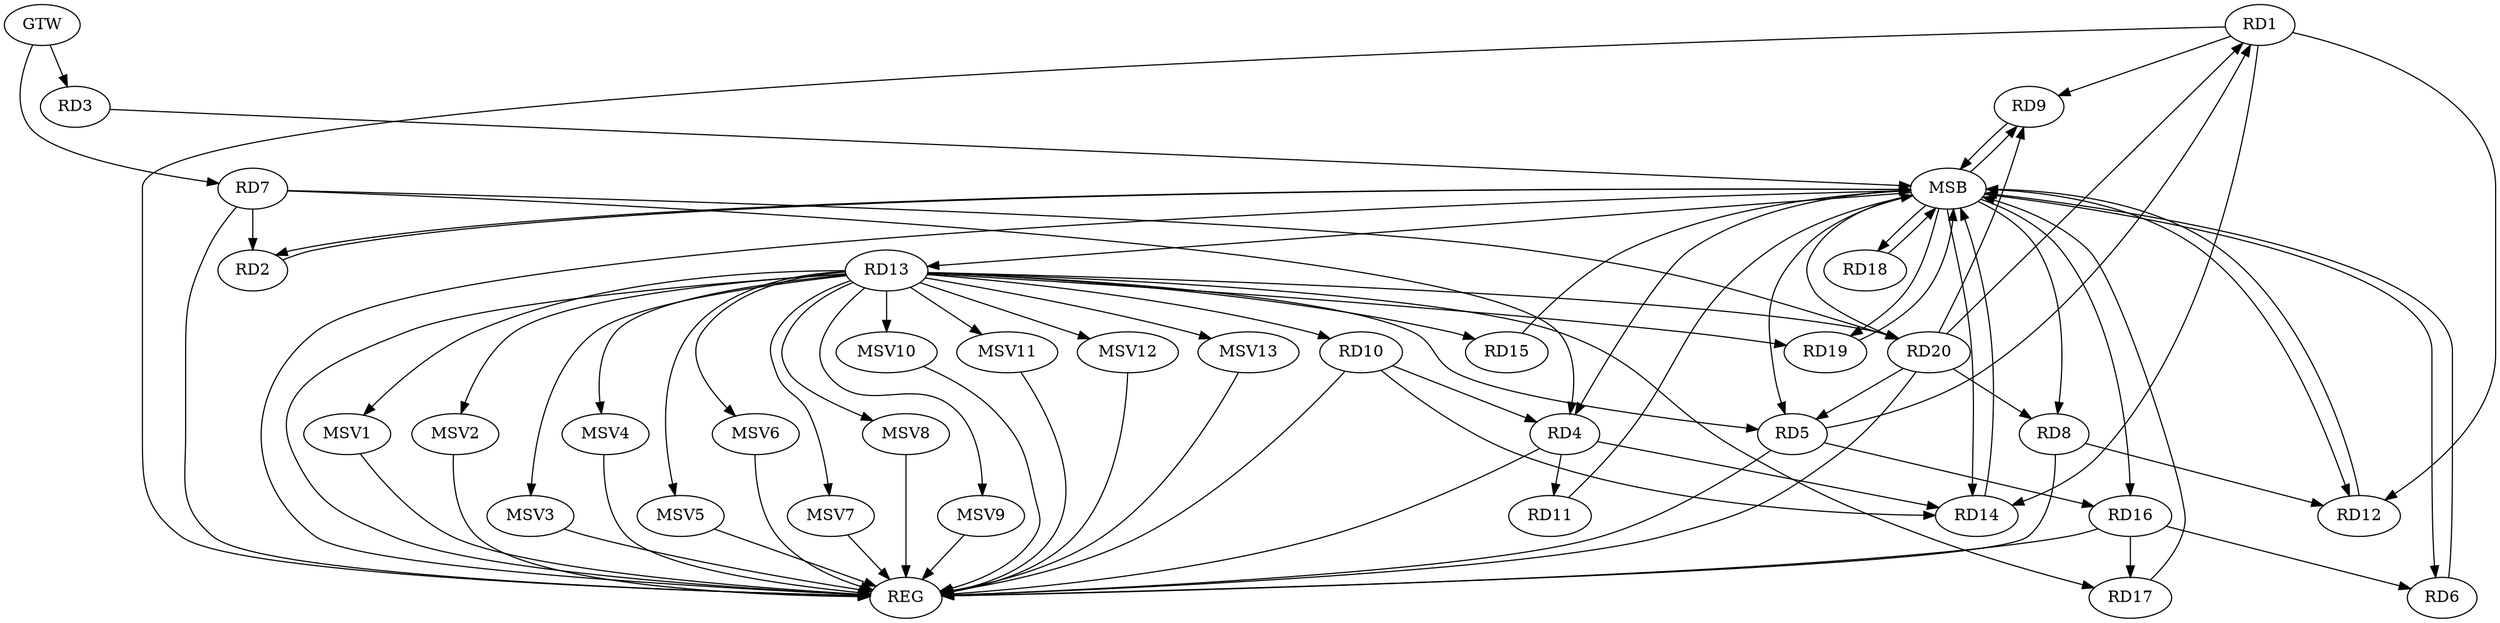 strict digraph G {
  RD1 [ label="RD1" ];
  RD2 [ label="RD2" ];
  RD3 [ label="RD3" ];
  RD4 [ label="RD4" ];
  RD5 [ label="RD5" ];
  RD6 [ label="RD6" ];
  RD7 [ label="RD7" ];
  RD8 [ label="RD8" ];
  RD9 [ label="RD9" ];
  RD10 [ label="RD10" ];
  RD11 [ label="RD11" ];
  RD12 [ label="RD12" ];
  RD13 [ label="RD13" ];
  RD14 [ label="RD14" ];
  RD15 [ label="RD15" ];
  RD16 [ label="RD16" ];
  RD17 [ label="RD17" ];
  RD18 [ label="RD18" ];
  RD19 [ label="RD19" ];
  RD20 [ label="RD20" ];
  GTW [ label="GTW" ];
  REG [ label="REG" ];
  MSB [ label="MSB" ];
  MSV1 [ label="MSV1" ];
  MSV2 [ label="MSV2" ];
  MSV3 [ label="MSV3" ];
  MSV4 [ label="MSV4" ];
  MSV5 [ label="MSV5" ];
  MSV6 [ label="MSV6" ];
  MSV7 [ label="MSV7" ];
  MSV8 [ label="MSV8" ];
  MSV9 [ label="MSV9" ];
  MSV10 [ label="MSV10" ];
  MSV11 [ label="MSV11" ];
  MSV12 [ label="MSV12" ];
  MSV13 [ label="MSV13" ];
  RD5 -> RD1;
  RD1 -> RD9;
  RD1 -> RD12;
  RD1 -> RD14;
  RD20 -> RD1;
  RD7 -> RD2;
  RD7 -> RD4;
  RD10 -> RD4;
  RD4 -> RD11;
  RD4 -> RD14;
  RD13 -> RD5;
  RD5 -> RD16;
  RD20 -> RD5;
  RD16 -> RD6;
  RD7 -> RD20;
  RD8 -> RD12;
  RD20 -> RD8;
  RD20 -> RD9;
  RD13 -> RD10;
  RD10 -> RD14;
  RD13 -> RD15;
  RD13 -> RD17;
  RD13 -> RD19;
  RD13 -> RD20;
  RD16 -> RD17;
  GTW -> RD3;
  GTW -> RD7;
  RD1 -> REG;
  RD4 -> REG;
  RD5 -> REG;
  RD7 -> REG;
  RD8 -> REG;
  RD10 -> REG;
  RD13 -> REG;
  RD16 -> REG;
  RD20 -> REG;
  RD2 -> MSB;
  MSB -> RD6;
  MSB -> RD8;
  MSB -> RD13;
  MSB -> REG;
  RD3 -> MSB;
  MSB -> RD19;
  MSB -> RD20;
  RD6 -> MSB;
  MSB -> RD4;
  MSB -> RD14;
  RD9 -> MSB;
  MSB -> RD18;
  RD11 -> MSB;
  MSB -> RD2;
  RD12 -> MSB;
  MSB -> RD16;
  RD14 -> MSB;
  RD15 -> MSB;
  MSB -> RD12;
  RD17 -> MSB;
  MSB -> RD5;
  MSB -> RD9;
  RD18 -> MSB;
  RD19 -> MSB;
  RD13 -> MSV1;
  MSV1 -> REG;
  RD13 -> MSV2;
  MSV2 -> REG;
  RD13 -> MSV3;
  MSV3 -> REG;
  RD13 -> MSV4;
  MSV4 -> REG;
  RD13 -> MSV5;
  RD13 -> MSV6;
  RD13 -> MSV7;
  RD13 -> MSV8;
  MSV5 -> REG;
  MSV6 -> REG;
  MSV7 -> REG;
  MSV8 -> REG;
  RD13 -> MSV9;
  MSV9 -> REG;
  RD13 -> MSV10;
  RD13 -> MSV11;
  MSV10 -> REG;
  MSV11 -> REG;
  RD13 -> MSV12;
  RD13 -> MSV13;
  MSV12 -> REG;
  MSV13 -> REG;
}
